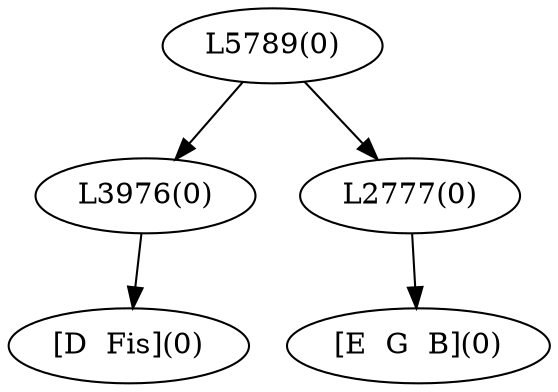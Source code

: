 digraph sample{
"L3976(0)"->"[D  Fis](0)"
"L2777(0)"->"[E  G  B](0)"
"L5789(0)"->"L3976(0)"
"L5789(0)"->"L2777(0)"
{rank = min; "L5789(0)"}
{rank = same; "L3976(0)"; "L2777(0)";}
{rank = max; "[D  Fis](0)"; "[E  G  B](0)";}
}